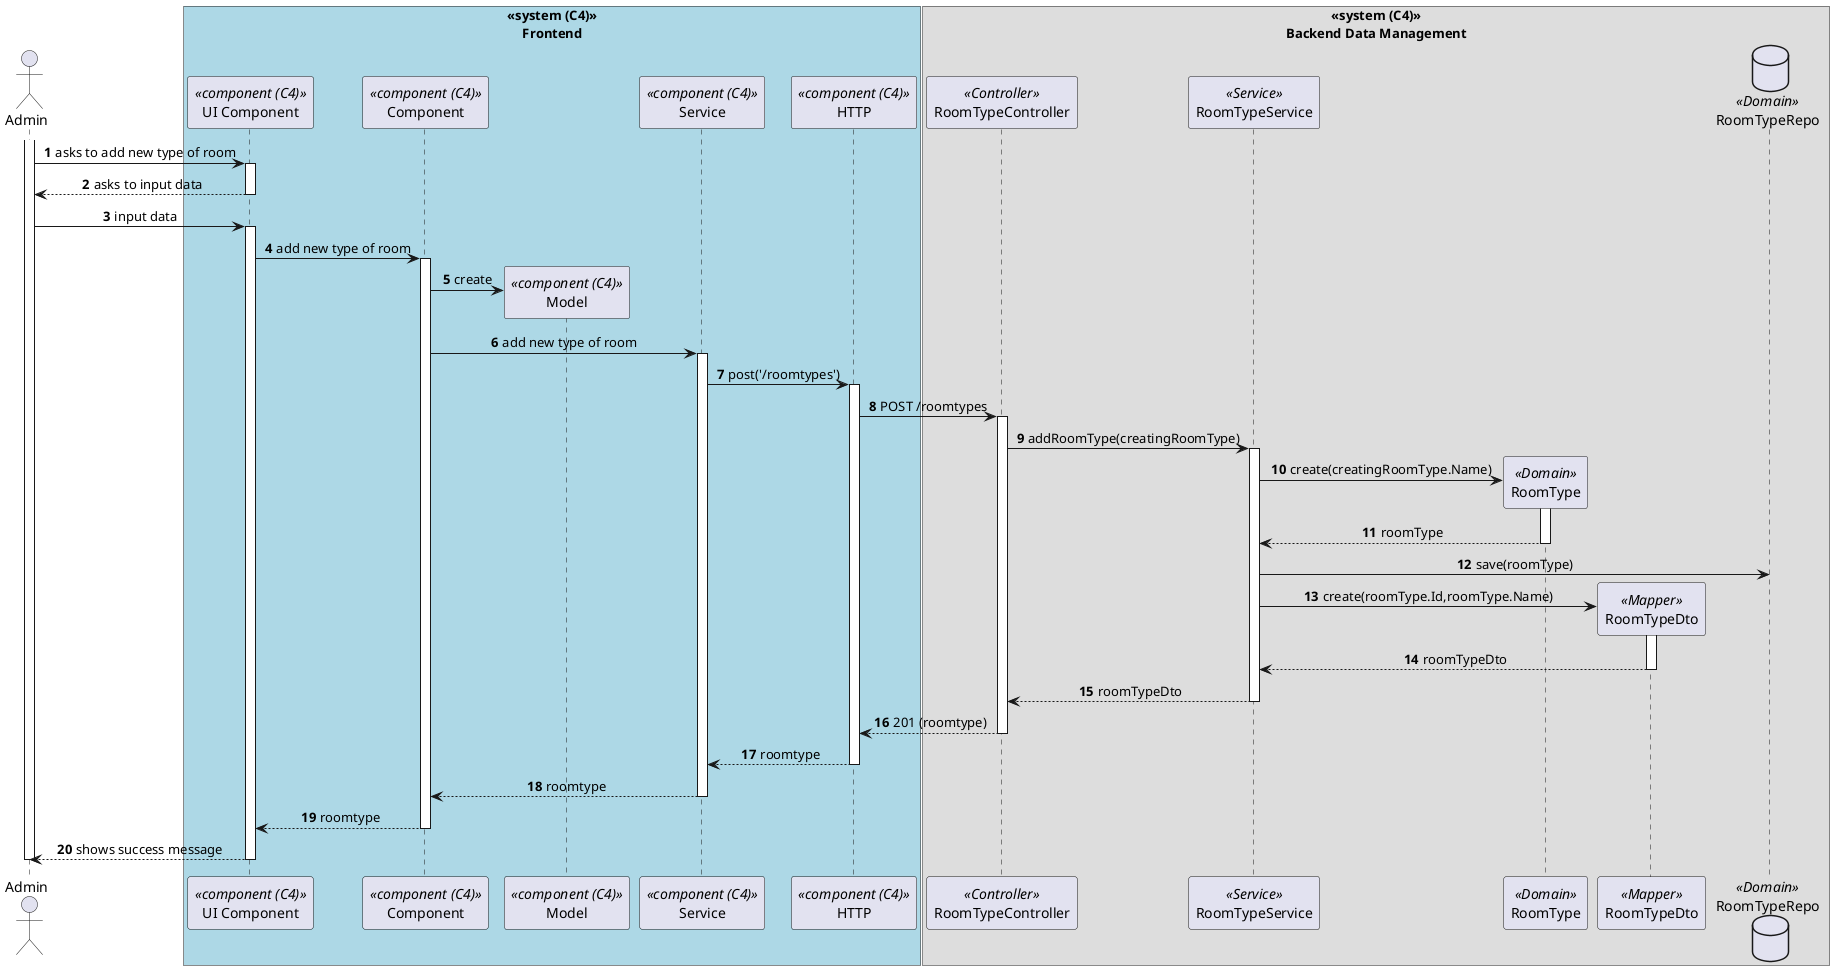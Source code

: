 @startuml process-view
autonumber
skinparam DefaultTextAlignment center
actor Admin as "Admin"

box "<<system (C4)>>\nFrontend"#LightBlue
    participant ComponentUI as "UI Component" <<component (C4)>>
    participant Component as "Component" <<component (C4)>>
    participant Model as "Model" <<component (C4)>>
    participant Service as "Service" <<component (C4)>>
    participant HTTP as "HTTP" <<component (C4)>>
end box

box "<<system (C4)>>\nBackend Data Management"
    participant Controller as "RoomTypeController"<<Controller>>
    participant Service_ as "RoomTypeService"<<Service>>
    participant RoomType as "RoomType"<<Domain>>
    participant RoomTypeDto as "RoomTypeDto"<<Mapper>>
    database RoomTypeRepo as "RoomTypeRepo"<<Domain>>
end box

activate Admin

    Admin -> ComponentUI : asks to add new type of room
    activate ComponentUI

        ComponentUI --> Admin : asks to input data

    deactivate ComponentUI

    Admin -> ComponentUI : input data
    activate ComponentUI

        ComponentUI -> Component : add new type of room

        activate Component

            Component -> Model** : create
            
            Component -> Service : add new type of room
            activate Service

                Service -> HTTP : post('/roomtypes')

                activate HTTP
                    HTTP -> Controller : POST /roomtypes

                        activate Controller
                            Controller -> Service_ : addRoomType(creatingRoomType)
                            
                            activate Service_

                                Service_ -> RoomType**: create(creatingRoomType.Name)

                                activate RoomType
                                    RoomType --> Service_ : roomType
                                deactivate RoomType

                                Service_ -> RoomTypeRepo : save(roomType)

                                Service_ -> RoomTypeDto** : create(roomType.Id,roomType.Name)

                                activate RoomTypeDto

                                    RoomTypeDto --> Service_ : roomTypeDto

                                deactivate RoomTypeDto
                                
                                Service_ --> Controller : roomTypeDto

                            deactivate Service_


                        Controller --> HTTP : 201 (roomtype)

                    deactivate Controller

                    HTTP --> Service : roomtype

                deactivate HTTP

                Service --> Component : roomtype
            deactivate Service

            Component --> ComponentUI : roomtype
        deactivate Component

    Admin <-- ComponentUI : shows success message
    deactivate ComponentUI

deactivate Admin

@enduml